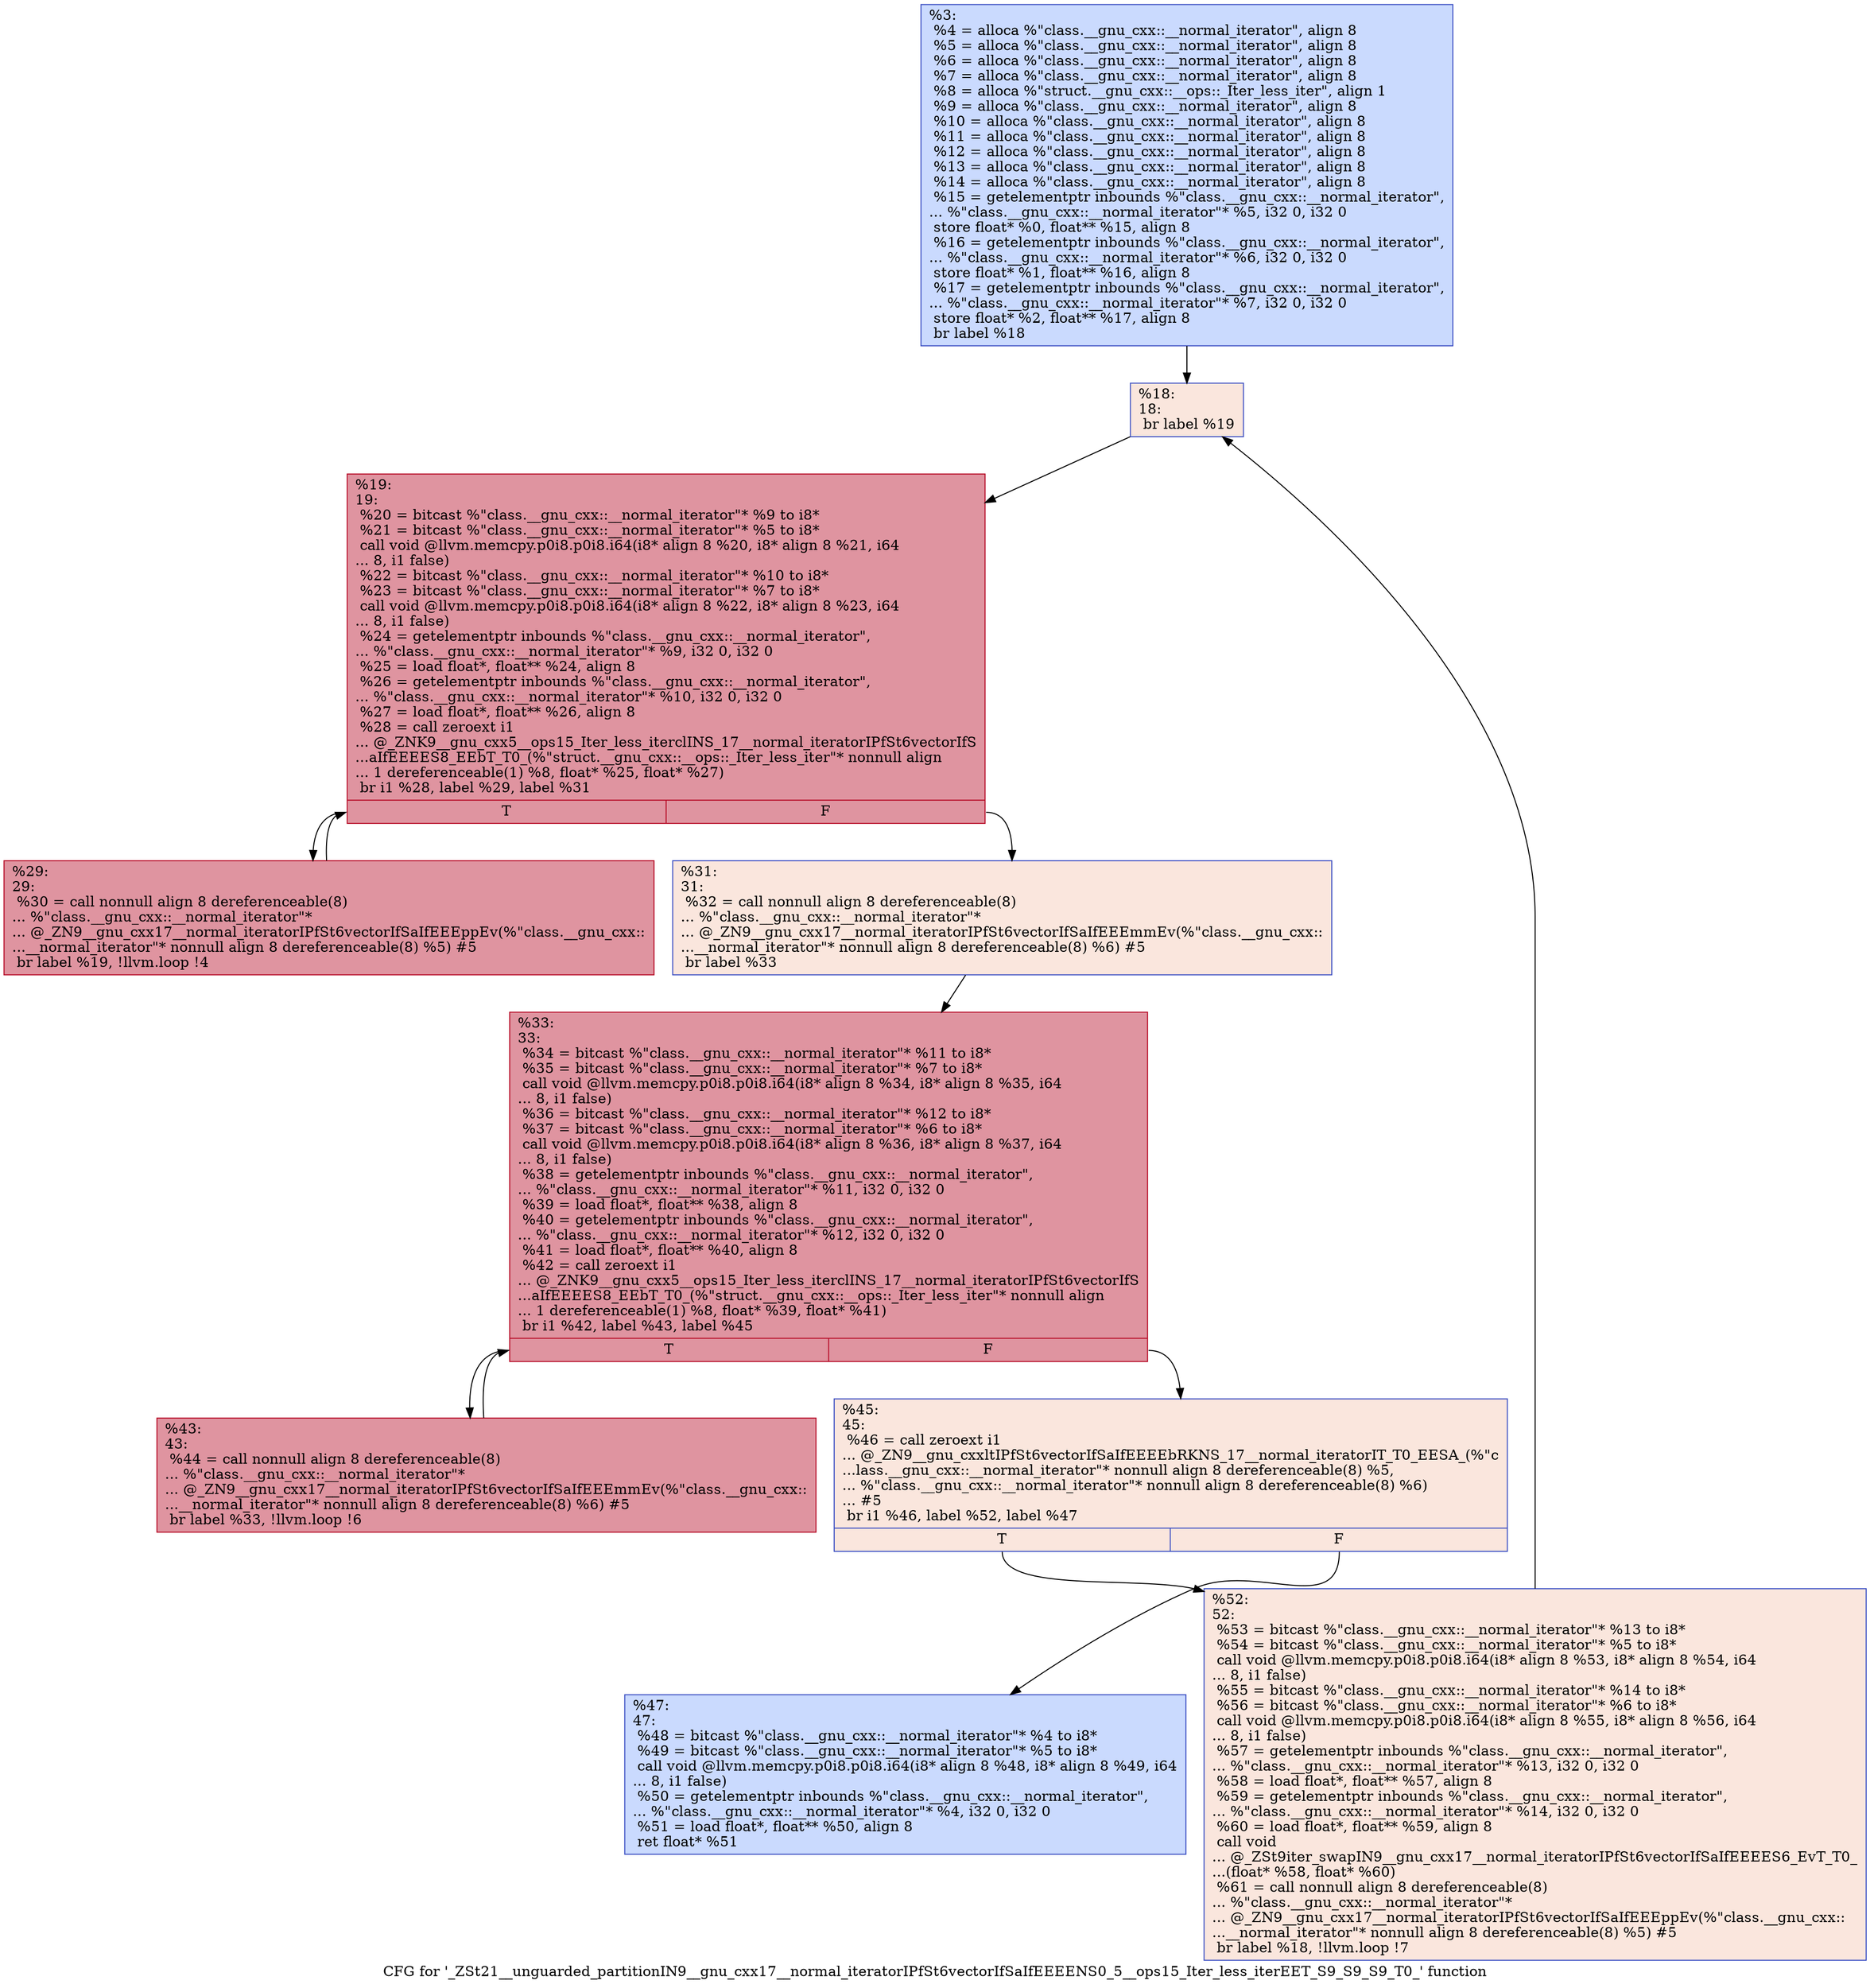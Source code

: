 digraph "CFG for '_ZSt21__unguarded_partitionIN9__gnu_cxx17__normal_iteratorIPfSt6vectorIfSaIfEEEENS0_5__ops15_Iter_less_iterEET_S9_S9_S9_T0_' function" {
	label="CFG for '_ZSt21__unguarded_partitionIN9__gnu_cxx17__normal_iteratorIPfSt6vectorIfSaIfEEEENS0_5__ops15_Iter_less_iterEET_S9_S9_S9_T0_' function";

	Node0x55c081270170 [shape=record,color="#3d50c3ff", style=filled, fillcolor="#88abfd70",label="{%3:\l  %4 = alloca %\"class.__gnu_cxx::__normal_iterator\", align 8\l  %5 = alloca %\"class.__gnu_cxx::__normal_iterator\", align 8\l  %6 = alloca %\"class.__gnu_cxx::__normal_iterator\", align 8\l  %7 = alloca %\"class.__gnu_cxx::__normal_iterator\", align 8\l  %8 = alloca %\"struct.__gnu_cxx::__ops::_Iter_less_iter\", align 1\l  %9 = alloca %\"class.__gnu_cxx::__normal_iterator\", align 8\l  %10 = alloca %\"class.__gnu_cxx::__normal_iterator\", align 8\l  %11 = alloca %\"class.__gnu_cxx::__normal_iterator\", align 8\l  %12 = alloca %\"class.__gnu_cxx::__normal_iterator\", align 8\l  %13 = alloca %\"class.__gnu_cxx::__normal_iterator\", align 8\l  %14 = alloca %\"class.__gnu_cxx::__normal_iterator\", align 8\l  %15 = getelementptr inbounds %\"class.__gnu_cxx::__normal_iterator\",\l... %\"class.__gnu_cxx::__normal_iterator\"* %5, i32 0, i32 0\l  store float* %0, float** %15, align 8\l  %16 = getelementptr inbounds %\"class.__gnu_cxx::__normal_iterator\",\l... %\"class.__gnu_cxx::__normal_iterator\"* %6, i32 0, i32 0\l  store float* %1, float** %16, align 8\l  %17 = getelementptr inbounds %\"class.__gnu_cxx::__normal_iterator\",\l... %\"class.__gnu_cxx::__normal_iterator\"* %7, i32 0, i32 0\l  store float* %2, float** %17, align 8\l  br label %18\l}"];
	Node0x55c081270170 -> Node0x55c081270230;
	Node0x55c081270230 [shape=record,color="#3d50c3ff", style=filled, fillcolor="#f3c7b170",label="{%18:\l18:                                               \l  br label %19\l}"];
	Node0x55c081270230 -> Node0x55c081270990;
	Node0x55c081270990 [shape=record,color="#b70d28ff", style=filled, fillcolor="#b70d2870",label="{%19:\l19:                                               \l  %20 = bitcast %\"class.__gnu_cxx::__normal_iterator\"* %9 to i8*\l  %21 = bitcast %\"class.__gnu_cxx::__normal_iterator\"* %5 to i8*\l  call void @llvm.memcpy.p0i8.p0i8.i64(i8* align 8 %20, i8* align 8 %21, i64\l... 8, i1 false)\l  %22 = bitcast %\"class.__gnu_cxx::__normal_iterator\"* %10 to i8*\l  %23 = bitcast %\"class.__gnu_cxx::__normal_iterator\"* %7 to i8*\l  call void @llvm.memcpy.p0i8.p0i8.i64(i8* align 8 %22, i8* align 8 %23, i64\l... 8, i1 false)\l  %24 = getelementptr inbounds %\"class.__gnu_cxx::__normal_iterator\",\l... %\"class.__gnu_cxx::__normal_iterator\"* %9, i32 0, i32 0\l  %25 = load float*, float** %24, align 8\l  %26 = getelementptr inbounds %\"class.__gnu_cxx::__normal_iterator\",\l... %\"class.__gnu_cxx::__normal_iterator\"* %10, i32 0, i32 0\l  %27 = load float*, float** %26, align 8\l  %28 = call zeroext i1\l... @_ZNK9__gnu_cxx5__ops15_Iter_less_iterclINS_17__normal_iteratorIPfSt6vectorIfS\l...aIfEEEES8_EEbT_T0_(%\"struct.__gnu_cxx::__ops::_Iter_less_iter\"* nonnull align\l... 1 dereferenceable(1) %8, float* %25, float* %27)\l  br i1 %28, label %29, label %31\l|{<s0>T|<s1>F}}"];
	Node0x55c081270990:s0 -> Node0x55c081271320;
	Node0x55c081270990:s1 -> Node0x55c081271370;
	Node0x55c081271320 [shape=record,color="#b70d28ff", style=filled, fillcolor="#b70d2870",label="{%29:\l29:                                               \l  %30 = call nonnull align 8 dereferenceable(8)\l... %\"class.__gnu_cxx::__normal_iterator\"*\l... @_ZN9__gnu_cxx17__normal_iteratorIPfSt6vectorIfSaIfEEEppEv(%\"class.__gnu_cxx::\l...__normal_iterator\"* nonnull align 8 dereferenceable(8) %5) #5\l  br label %19, !llvm.loop !4\l}"];
	Node0x55c081271320 -> Node0x55c081270990;
	Node0x55c081271370 [shape=record,color="#3d50c3ff", style=filled, fillcolor="#f3c7b170",label="{%31:\l31:                                               \l  %32 = call nonnull align 8 dereferenceable(8)\l... %\"class.__gnu_cxx::__normal_iterator\"*\l... @_ZN9__gnu_cxx17__normal_iteratorIPfSt6vectorIfSaIfEEEmmEv(%\"class.__gnu_cxx::\l...__normal_iterator\"* nonnull align 8 dereferenceable(8) %6) #5\l  br label %33\l}"];
	Node0x55c081271370 -> Node0x55c081271470;
	Node0x55c081271470 [shape=record,color="#b70d28ff", style=filled, fillcolor="#b70d2870",label="{%33:\l33:                                               \l  %34 = bitcast %\"class.__gnu_cxx::__normal_iterator\"* %11 to i8*\l  %35 = bitcast %\"class.__gnu_cxx::__normal_iterator\"* %7 to i8*\l  call void @llvm.memcpy.p0i8.p0i8.i64(i8* align 8 %34, i8* align 8 %35, i64\l... 8, i1 false)\l  %36 = bitcast %\"class.__gnu_cxx::__normal_iterator\"* %12 to i8*\l  %37 = bitcast %\"class.__gnu_cxx::__normal_iterator\"* %6 to i8*\l  call void @llvm.memcpy.p0i8.p0i8.i64(i8* align 8 %36, i8* align 8 %37, i64\l... 8, i1 false)\l  %38 = getelementptr inbounds %\"class.__gnu_cxx::__normal_iterator\",\l... %\"class.__gnu_cxx::__normal_iterator\"* %11, i32 0, i32 0\l  %39 = load float*, float** %38, align 8\l  %40 = getelementptr inbounds %\"class.__gnu_cxx::__normal_iterator\",\l... %\"class.__gnu_cxx::__normal_iterator\"* %12, i32 0, i32 0\l  %41 = load float*, float** %40, align 8\l  %42 = call zeroext i1\l... @_ZNK9__gnu_cxx5__ops15_Iter_less_iterclINS_17__normal_iteratorIPfSt6vectorIfS\l...aIfEEEES8_EEbT_T0_(%\"struct.__gnu_cxx::__ops::_Iter_less_iter\"* nonnull align\l... 1 dereferenceable(1) %8, float* %39, float* %41)\l  br i1 %42, label %43, label %45\l|{<s0>T|<s1>F}}"];
	Node0x55c081271470:s0 -> Node0x55c081272050;
	Node0x55c081271470:s1 -> Node0x55c0812720a0;
	Node0x55c081272050 [shape=record,color="#b70d28ff", style=filled, fillcolor="#b70d2870",label="{%43:\l43:                                               \l  %44 = call nonnull align 8 dereferenceable(8)\l... %\"class.__gnu_cxx::__normal_iterator\"*\l... @_ZN9__gnu_cxx17__normal_iteratorIPfSt6vectorIfSaIfEEEmmEv(%\"class.__gnu_cxx::\l...__normal_iterator\"* nonnull align 8 dereferenceable(8) %6) #5\l  br label %33, !llvm.loop !6\l}"];
	Node0x55c081272050 -> Node0x55c081271470;
	Node0x55c0812720a0 [shape=record,color="#3d50c3ff", style=filled, fillcolor="#f3c7b170",label="{%45:\l45:                                               \l  %46 = call zeroext i1\l... @_ZN9__gnu_cxxltIPfSt6vectorIfSaIfEEEEbRKNS_17__normal_iteratorIT_T0_EESA_(%\"c\l...lass.__gnu_cxx::__normal_iterator\"* nonnull align 8 dereferenceable(8) %5,\l... %\"class.__gnu_cxx::__normal_iterator\"* nonnull align 8 dereferenceable(8) %6)\l... #5\l  br i1 %46, label %52, label %47\l|{<s0>T|<s1>F}}"];
	Node0x55c0812720a0:s0 -> Node0x55c0812724c0;
	Node0x55c0812720a0:s1 -> Node0x55c081272510;
	Node0x55c081272510 [shape=record,color="#3d50c3ff", style=filled, fillcolor="#88abfd70",label="{%47:\l47:                                               \l  %48 = bitcast %\"class.__gnu_cxx::__normal_iterator\"* %4 to i8*\l  %49 = bitcast %\"class.__gnu_cxx::__normal_iterator\"* %5 to i8*\l  call void @llvm.memcpy.p0i8.p0i8.i64(i8* align 8 %48, i8* align 8 %49, i64\l... 8, i1 false)\l  %50 = getelementptr inbounds %\"class.__gnu_cxx::__normal_iterator\",\l... %\"class.__gnu_cxx::__normal_iterator\"* %4, i32 0, i32 0\l  %51 = load float*, float** %50, align 8\l  ret float* %51\l}"];
	Node0x55c0812724c0 [shape=record,color="#3d50c3ff", style=filled, fillcolor="#f3c7b170",label="{%52:\l52:                                               \l  %53 = bitcast %\"class.__gnu_cxx::__normal_iterator\"* %13 to i8*\l  %54 = bitcast %\"class.__gnu_cxx::__normal_iterator\"* %5 to i8*\l  call void @llvm.memcpy.p0i8.p0i8.i64(i8* align 8 %53, i8* align 8 %54, i64\l... 8, i1 false)\l  %55 = bitcast %\"class.__gnu_cxx::__normal_iterator\"* %14 to i8*\l  %56 = bitcast %\"class.__gnu_cxx::__normal_iterator\"* %6 to i8*\l  call void @llvm.memcpy.p0i8.p0i8.i64(i8* align 8 %55, i8* align 8 %56, i64\l... 8, i1 false)\l  %57 = getelementptr inbounds %\"class.__gnu_cxx::__normal_iterator\",\l... %\"class.__gnu_cxx::__normal_iterator\"* %13, i32 0, i32 0\l  %58 = load float*, float** %57, align 8\l  %59 = getelementptr inbounds %\"class.__gnu_cxx::__normal_iterator\",\l... %\"class.__gnu_cxx::__normal_iterator\"* %14, i32 0, i32 0\l  %60 = load float*, float** %59, align 8\l  call void\l... @_ZSt9iter_swapIN9__gnu_cxx17__normal_iteratorIPfSt6vectorIfSaIfEEEES6_EvT_T0_\l...(float* %58, float* %60)\l  %61 = call nonnull align 8 dereferenceable(8)\l... %\"class.__gnu_cxx::__normal_iterator\"*\l... @_ZN9__gnu_cxx17__normal_iteratorIPfSt6vectorIfSaIfEEEppEv(%\"class.__gnu_cxx::\l...__normal_iterator\"* nonnull align 8 dereferenceable(8) %5) #5\l  br label %18, !llvm.loop !7\l}"];
	Node0x55c0812724c0 -> Node0x55c081270230;
}
